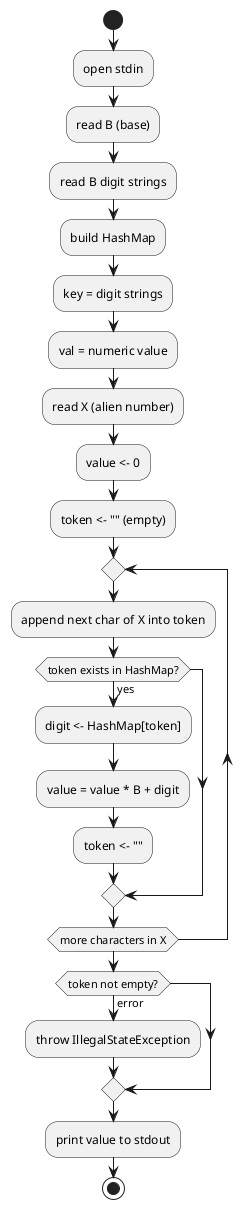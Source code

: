 @startuml TD

start
:open stdin;
:read B (base);

:read B digit strings;
:build HashMap;
:key = digit strings;
:val = numeric value;

:read X (alien number);

:value <- 0;
:token <- "" (empty);

repeat
    :append next char of X into token;

    if (token exists in HashMap?) then (yes)
        :digit <- HashMap[token];
        :value = value * B + digit;
        :token <- "";
    endif

repeat while (more characters in X)

if (token not empty?) then (error)
    :throw IllegalStateException;
endif

:print value to stdout;

stop
@enduml